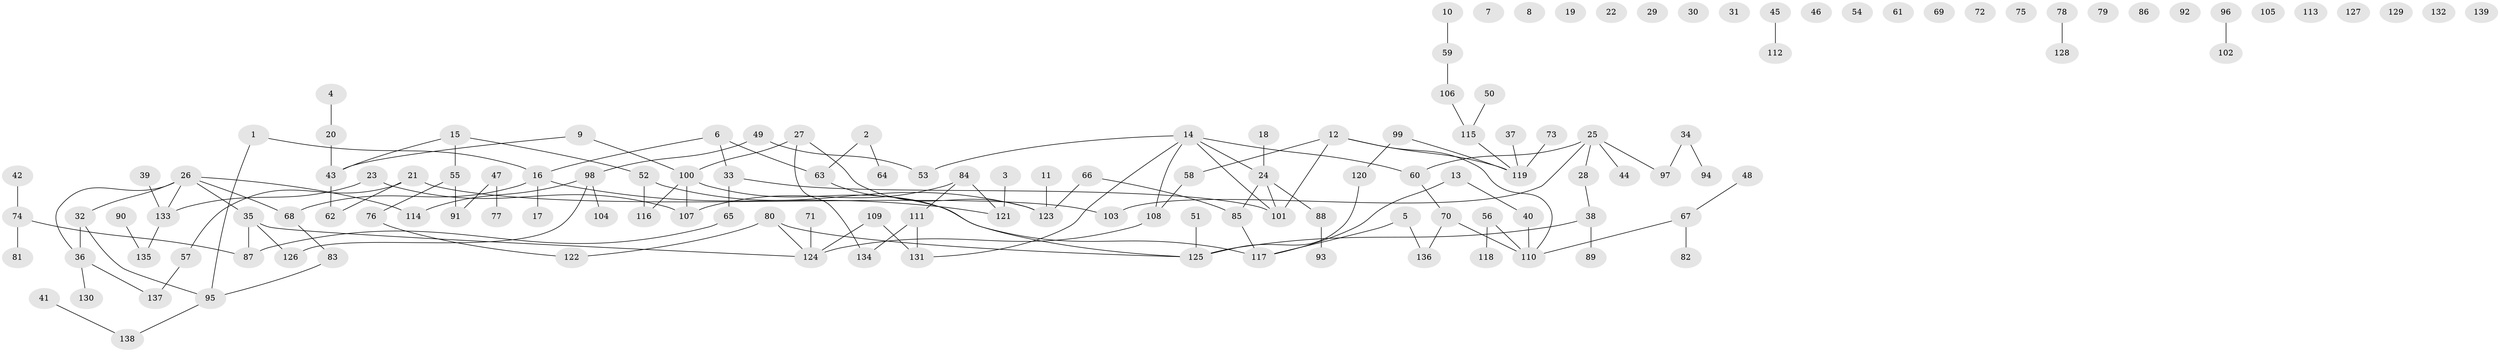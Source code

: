 // Generated by graph-tools (version 1.1) at 2025/49/03/09/25 03:49:10]
// undirected, 139 vertices, 139 edges
graph export_dot {
graph [start="1"]
  node [color=gray90,style=filled];
  1;
  2;
  3;
  4;
  5;
  6;
  7;
  8;
  9;
  10;
  11;
  12;
  13;
  14;
  15;
  16;
  17;
  18;
  19;
  20;
  21;
  22;
  23;
  24;
  25;
  26;
  27;
  28;
  29;
  30;
  31;
  32;
  33;
  34;
  35;
  36;
  37;
  38;
  39;
  40;
  41;
  42;
  43;
  44;
  45;
  46;
  47;
  48;
  49;
  50;
  51;
  52;
  53;
  54;
  55;
  56;
  57;
  58;
  59;
  60;
  61;
  62;
  63;
  64;
  65;
  66;
  67;
  68;
  69;
  70;
  71;
  72;
  73;
  74;
  75;
  76;
  77;
  78;
  79;
  80;
  81;
  82;
  83;
  84;
  85;
  86;
  87;
  88;
  89;
  90;
  91;
  92;
  93;
  94;
  95;
  96;
  97;
  98;
  99;
  100;
  101;
  102;
  103;
  104;
  105;
  106;
  107;
  108;
  109;
  110;
  111;
  112;
  113;
  114;
  115;
  116;
  117;
  118;
  119;
  120;
  121;
  122;
  123;
  124;
  125;
  126;
  127;
  128;
  129;
  130;
  131;
  132;
  133;
  134;
  135;
  136;
  137;
  138;
  139;
  1 -- 16;
  1 -- 95;
  2 -- 63;
  2 -- 64;
  3 -- 121;
  4 -- 20;
  5 -- 117;
  5 -- 136;
  6 -- 16;
  6 -- 33;
  6 -- 63;
  9 -- 43;
  9 -- 100;
  10 -- 59;
  11 -- 123;
  12 -- 58;
  12 -- 101;
  12 -- 110;
  12 -- 119;
  13 -- 40;
  13 -- 117;
  14 -- 24;
  14 -- 53;
  14 -- 60;
  14 -- 101;
  14 -- 108;
  14 -- 131;
  15 -- 43;
  15 -- 52;
  15 -- 55;
  16 -- 17;
  16 -- 68;
  16 -- 121;
  18 -- 24;
  20 -- 43;
  21 -- 57;
  21 -- 62;
  21 -- 103;
  23 -- 107;
  23 -- 133;
  24 -- 85;
  24 -- 88;
  24 -- 101;
  25 -- 28;
  25 -- 44;
  25 -- 60;
  25 -- 97;
  25 -- 103;
  26 -- 32;
  26 -- 35;
  26 -- 36;
  26 -- 68;
  26 -- 114;
  26 -- 133;
  27 -- 100;
  27 -- 123;
  27 -- 134;
  28 -- 38;
  32 -- 36;
  32 -- 95;
  33 -- 65;
  33 -- 101;
  34 -- 94;
  34 -- 97;
  35 -- 87;
  35 -- 124;
  35 -- 126;
  36 -- 130;
  36 -- 137;
  37 -- 119;
  38 -- 89;
  38 -- 125;
  39 -- 133;
  40 -- 110;
  41 -- 138;
  42 -- 74;
  43 -- 62;
  45 -- 112;
  47 -- 77;
  47 -- 91;
  48 -- 67;
  49 -- 53;
  49 -- 98;
  50 -- 115;
  51 -- 125;
  52 -- 116;
  52 -- 123;
  55 -- 76;
  55 -- 91;
  56 -- 110;
  56 -- 118;
  57 -- 137;
  58 -- 108;
  59 -- 106;
  60 -- 70;
  63 -- 125;
  65 -- 87;
  66 -- 85;
  66 -- 123;
  67 -- 82;
  67 -- 110;
  68 -- 83;
  70 -- 110;
  70 -- 136;
  71 -- 124;
  73 -- 119;
  74 -- 81;
  74 -- 87;
  76 -- 122;
  78 -- 128;
  80 -- 122;
  80 -- 124;
  80 -- 125;
  83 -- 95;
  84 -- 107;
  84 -- 111;
  84 -- 121;
  85 -- 117;
  88 -- 93;
  90 -- 135;
  95 -- 138;
  96 -- 102;
  98 -- 104;
  98 -- 114;
  98 -- 126;
  99 -- 119;
  99 -- 120;
  100 -- 107;
  100 -- 116;
  100 -- 117;
  106 -- 115;
  108 -- 124;
  109 -- 124;
  109 -- 131;
  111 -- 131;
  111 -- 134;
  115 -- 119;
  120 -- 125;
  133 -- 135;
}

